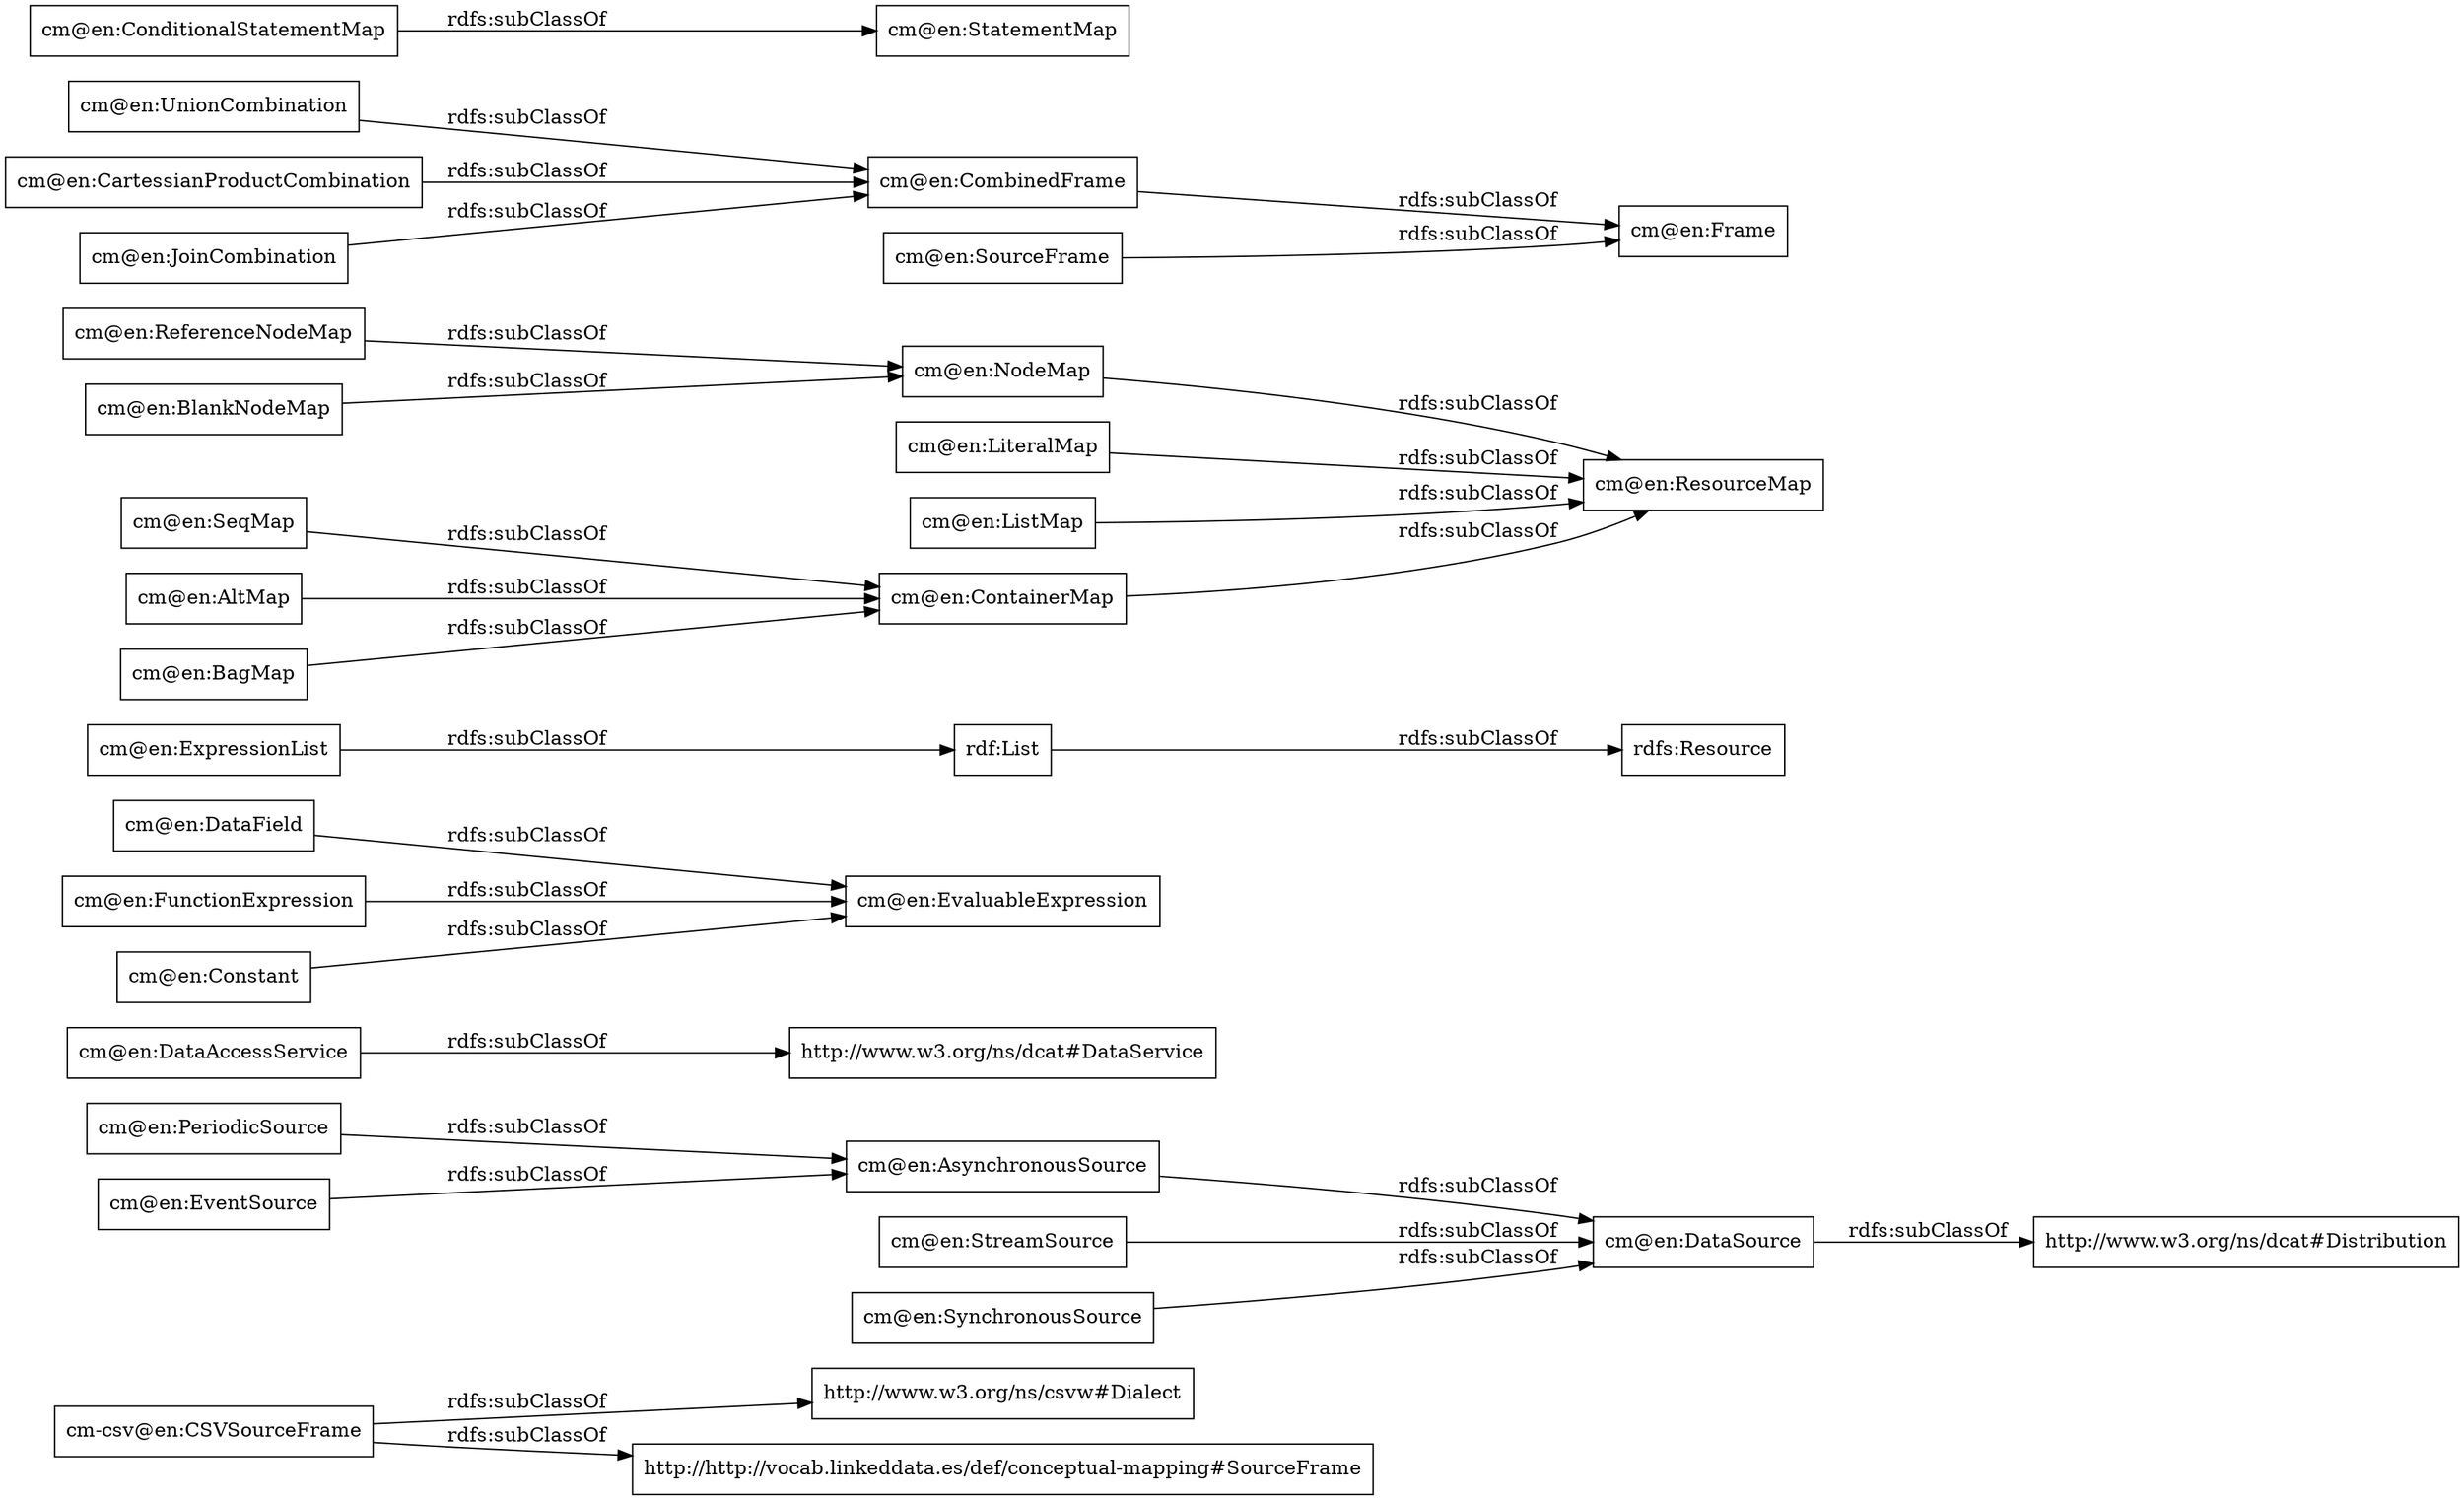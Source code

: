 digraph ar2dtool_diagram { 
rankdir=LR;
size="1000"
node [shape = rectangle, color="black"]; "http://www.w3.org/ns/csvw#Dialect" "cm-csv@en:CSVSourceFrame" "http://http://vocab.linkeddata.es/def/conceptual-mapping#SourceFrame" "cm@en:PeriodicSource" "cm@en:DataAccessService" "cm@en:DataField" "rdf:List" "cm@en:BlankNodeMap" "http://www.w3.org/ns/dcat#Distribution" "cm@en:AltMap" "http://www.w3.org/ns/dcat#DataService" "cm@en:FunctionExpression" "cm@en:UnionCombination" "cm@en:BagMap" "cm@en:SourceFrame" "cm@en:ExpressionList" "cm@en:StreamSource" "cm@en:EventSource" "cm@en:ResourceMap" "cm@en:EvaluableExpression" "cm@en:ConditionalStatementMap" "rdfs:Resource" "cm@en:DataSource" "cm@en:Frame" "cm@en:LiteralMap" "cm@en:NodeMap" "cm@en:SeqMap" "cm@en:Constant" "cm@en:CombinedFrame" "cm@en:ReferenceNodeMap" "cm@en:CartessianProductCombination" "cm@en:ListMap" "cm@en:JoinCombination" "cm@en:AsynchronousSource" "cm@en:SynchronousSource" "cm@en:StatementMap" "cm@en:ContainerMap" ; /*classes style*/
	"cm@en:ExpressionList" -> "rdf:List" [ label = "rdfs:subClassOf" ];
	"cm@en:StreamSource" -> "cm@en:DataSource" [ label = "rdfs:subClassOf" ];
	"cm@en:UnionCombination" -> "cm@en:CombinedFrame" [ label = "rdfs:subClassOf" ];
	"rdf:List" -> "rdfs:Resource" [ label = "rdfs:subClassOf" ];
	"cm@en:CartessianProductCombination" -> "cm@en:CombinedFrame" [ label = "rdfs:subClassOf" ];
	"cm@en:SourceFrame" -> "cm@en:Frame" [ label = "rdfs:subClassOf" ];
	"cm-csv@en:CSVSourceFrame" -> "http://www.w3.org/ns/csvw#Dialect" [ label = "rdfs:subClassOf" ];
	"cm-csv@en:CSVSourceFrame" -> "http://http://vocab.linkeddata.es/def/conceptual-mapping#SourceFrame" [ label = "rdfs:subClassOf" ];
	"cm@en:AsynchronousSource" -> "cm@en:DataSource" [ label = "rdfs:subClassOf" ];
	"cm@en:EventSource" -> "cm@en:AsynchronousSource" [ label = "rdfs:subClassOf" ];
	"cm@en:LiteralMap" -> "cm@en:ResourceMap" [ label = "rdfs:subClassOf" ];
	"cm@en:BlankNodeMap" -> "cm@en:NodeMap" [ label = "rdfs:subClassOf" ];
	"cm@en:BagMap" -> "cm@en:ContainerMap" [ label = "rdfs:subClassOf" ];
	"cm@en:NodeMap" -> "cm@en:ResourceMap" [ label = "rdfs:subClassOf" ];
	"cm@en:SynchronousSource" -> "cm@en:DataSource" [ label = "rdfs:subClassOf" ];
	"cm@en:DataField" -> "cm@en:EvaluableExpression" [ label = "rdfs:subClassOf" ];
	"cm@en:ListMap" -> "cm@en:ResourceMap" [ label = "rdfs:subClassOf" ];
	"cm@en:ConditionalStatementMap" -> "cm@en:StatementMap" [ label = "rdfs:subClassOf" ];
	"cm@en:SeqMap" -> "cm@en:ContainerMap" [ label = "rdfs:subClassOf" ];
	"cm@en:DataSource" -> "http://www.w3.org/ns/dcat#Distribution" [ label = "rdfs:subClassOf" ];
	"cm@en:ContainerMap" -> "cm@en:ResourceMap" [ label = "rdfs:subClassOf" ];
	"cm@en:FunctionExpression" -> "cm@en:EvaluableExpression" [ label = "rdfs:subClassOf" ];
	"cm@en:CombinedFrame" -> "cm@en:Frame" [ label = "rdfs:subClassOf" ];
	"cm@en:DataAccessService" -> "http://www.w3.org/ns/dcat#DataService" [ label = "rdfs:subClassOf" ];
	"cm@en:PeriodicSource" -> "cm@en:AsynchronousSource" [ label = "rdfs:subClassOf" ];
	"cm@en:ReferenceNodeMap" -> "cm@en:NodeMap" [ label = "rdfs:subClassOf" ];
	"cm@en:AltMap" -> "cm@en:ContainerMap" [ label = "rdfs:subClassOf" ];
	"cm@en:JoinCombination" -> "cm@en:CombinedFrame" [ label = "rdfs:subClassOf" ];
	"cm@en:Constant" -> "cm@en:EvaluableExpression" [ label = "rdfs:subClassOf" ];

}
